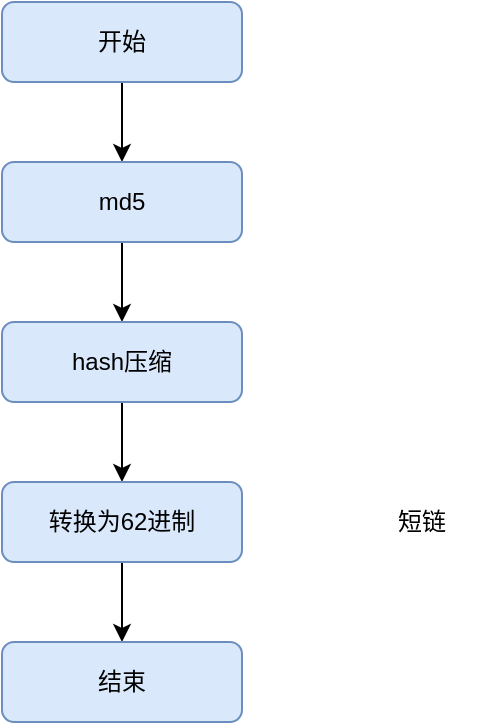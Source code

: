 <mxfile version="24.7.1" type="github">
  <diagram name="第 1 页" id="Ez9o0jnMFu-EMF3V-nLi">
    <mxGraphModel dx="1407" dy="733" grid="1" gridSize="10" guides="1" tooltips="1" connect="1" arrows="1" fold="1" page="1" pageScale="1" pageWidth="1600" pageHeight="1200" math="0" shadow="0">
      <root>
        <mxCell id="0" />
        <mxCell id="1" parent="0" />
        <mxCell id="hj8aBXJMG3FdwWso9H0L-6" style="edgeStyle=orthogonalEdgeStyle;rounded=0;orthogonalLoop=1;jettySize=auto;html=1;exitX=0.5;exitY=1;exitDx=0;exitDy=0;" edge="1" parent="1" source="hj8aBXJMG3FdwWso9H0L-1" target="hj8aBXJMG3FdwWso9H0L-2">
          <mxGeometry relative="1" as="geometry" />
        </mxCell>
        <mxCell id="hj8aBXJMG3FdwWso9H0L-1" value="开始" style="rounded=1;whiteSpace=wrap;html=1;fillColor=#dae8fc;strokeColor=#6c8ebf;" vertex="1" parent="1">
          <mxGeometry x="680" y="80" width="120" height="40" as="geometry" />
        </mxCell>
        <mxCell id="hj8aBXJMG3FdwWso9H0L-7" style="edgeStyle=orthogonalEdgeStyle;rounded=0;orthogonalLoop=1;jettySize=auto;html=1;exitX=0.5;exitY=1;exitDx=0;exitDy=0;" edge="1" parent="1" source="hj8aBXJMG3FdwWso9H0L-2" target="hj8aBXJMG3FdwWso9H0L-3">
          <mxGeometry relative="1" as="geometry" />
        </mxCell>
        <mxCell id="hj8aBXJMG3FdwWso9H0L-2" value="md5" style="rounded=1;whiteSpace=wrap;html=1;fillColor=#dae8fc;strokeColor=#6c8ebf;" vertex="1" parent="1">
          <mxGeometry x="680" y="160" width="120" height="40" as="geometry" />
        </mxCell>
        <mxCell id="hj8aBXJMG3FdwWso9H0L-8" style="edgeStyle=orthogonalEdgeStyle;rounded=0;orthogonalLoop=1;jettySize=auto;html=1;exitX=0.5;exitY=1;exitDx=0;exitDy=0;" edge="1" parent="1" source="hj8aBXJMG3FdwWso9H0L-3" target="hj8aBXJMG3FdwWso9H0L-4">
          <mxGeometry relative="1" as="geometry" />
        </mxCell>
        <mxCell id="hj8aBXJMG3FdwWso9H0L-3" value="hash压缩" style="rounded=1;whiteSpace=wrap;html=1;fillColor=#dae8fc;strokeColor=#6c8ebf;" vertex="1" parent="1">
          <mxGeometry x="680" y="240" width="120" height="40" as="geometry" />
        </mxCell>
        <mxCell id="hj8aBXJMG3FdwWso9H0L-9" style="edgeStyle=orthogonalEdgeStyle;rounded=0;orthogonalLoop=1;jettySize=auto;html=1;exitX=0.5;exitY=1;exitDx=0;exitDy=0;" edge="1" parent="1" source="hj8aBXJMG3FdwWso9H0L-4" target="hj8aBXJMG3FdwWso9H0L-5">
          <mxGeometry relative="1" as="geometry" />
        </mxCell>
        <mxCell id="hj8aBXJMG3FdwWso9H0L-4" value="转换为62进制" style="rounded=1;whiteSpace=wrap;html=1;fillColor=#dae8fc;strokeColor=#6c8ebf;" vertex="1" parent="1">
          <mxGeometry x="680" y="320" width="120" height="40" as="geometry" />
        </mxCell>
        <mxCell id="hj8aBXJMG3FdwWso9H0L-5" value="结束" style="rounded=1;whiteSpace=wrap;html=1;fillColor=#dae8fc;strokeColor=#6c8ebf;" vertex="1" parent="1">
          <mxGeometry x="680" y="400" width="120" height="40" as="geometry" />
        </mxCell>
        <mxCell id="hj8aBXJMG3FdwWso9H0L-10" value="短链" style="text;html=1;align=center;verticalAlign=middle;whiteSpace=wrap;rounded=0;" vertex="1" parent="1">
          <mxGeometry x="860" y="320" width="60" height="40" as="geometry" />
        </mxCell>
      </root>
    </mxGraphModel>
  </diagram>
</mxfile>
